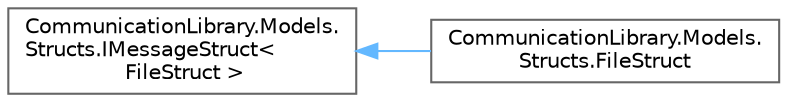 digraph "Йерархия на класовете Графичен вид"
{
 // LATEX_PDF_SIZE
  bgcolor="transparent";
  edge [fontname=Helvetica,fontsize=10,labelfontname=Helvetica,labelfontsize=10];
  node [fontname=Helvetica,fontsize=10,shape=box,height=0.2,width=0.4];
  rankdir="LR";
  Node0 [label="CommunicationLibrary.Models.\lStructs.IMessageStruct\<\l FileStruct \>",height=0.2,width=0.4,color="grey40", fillcolor="white", style="filled",URL="$interface_communication_library_1_1_models_1_1_structs_1_1_i_message_struct.html",tooltip=" "];
  Node0 -> Node1 [dir="back",color="steelblue1",style="solid"];
  Node1 [label="CommunicationLibrary.Models.\lStructs.FileStruct",height=0.2,width=0.4,color="grey40", fillcolor="white", style="filled",URL="$struct_communication_library_1_1_models_1_1_structs_1_1_file_struct.html",tooltip="POCO struct to contain fileInfo."];
}
